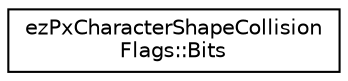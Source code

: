 digraph "Graphical Class Hierarchy"
{
 // LATEX_PDF_SIZE
  edge [fontname="Helvetica",fontsize="10",labelfontname="Helvetica",labelfontsize="10"];
  node [fontname="Helvetica",fontsize="10",shape=record];
  rankdir="LR";
  Node0 [label="ezPxCharacterShapeCollision\lFlags::Bits",height=0.2,width=0.4,color="black", fillcolor="white", style="filled",URL="$d1/d52/structez_px_character_shape_collision_flags_1_1_bits.htm",tooltip=" "];
}
